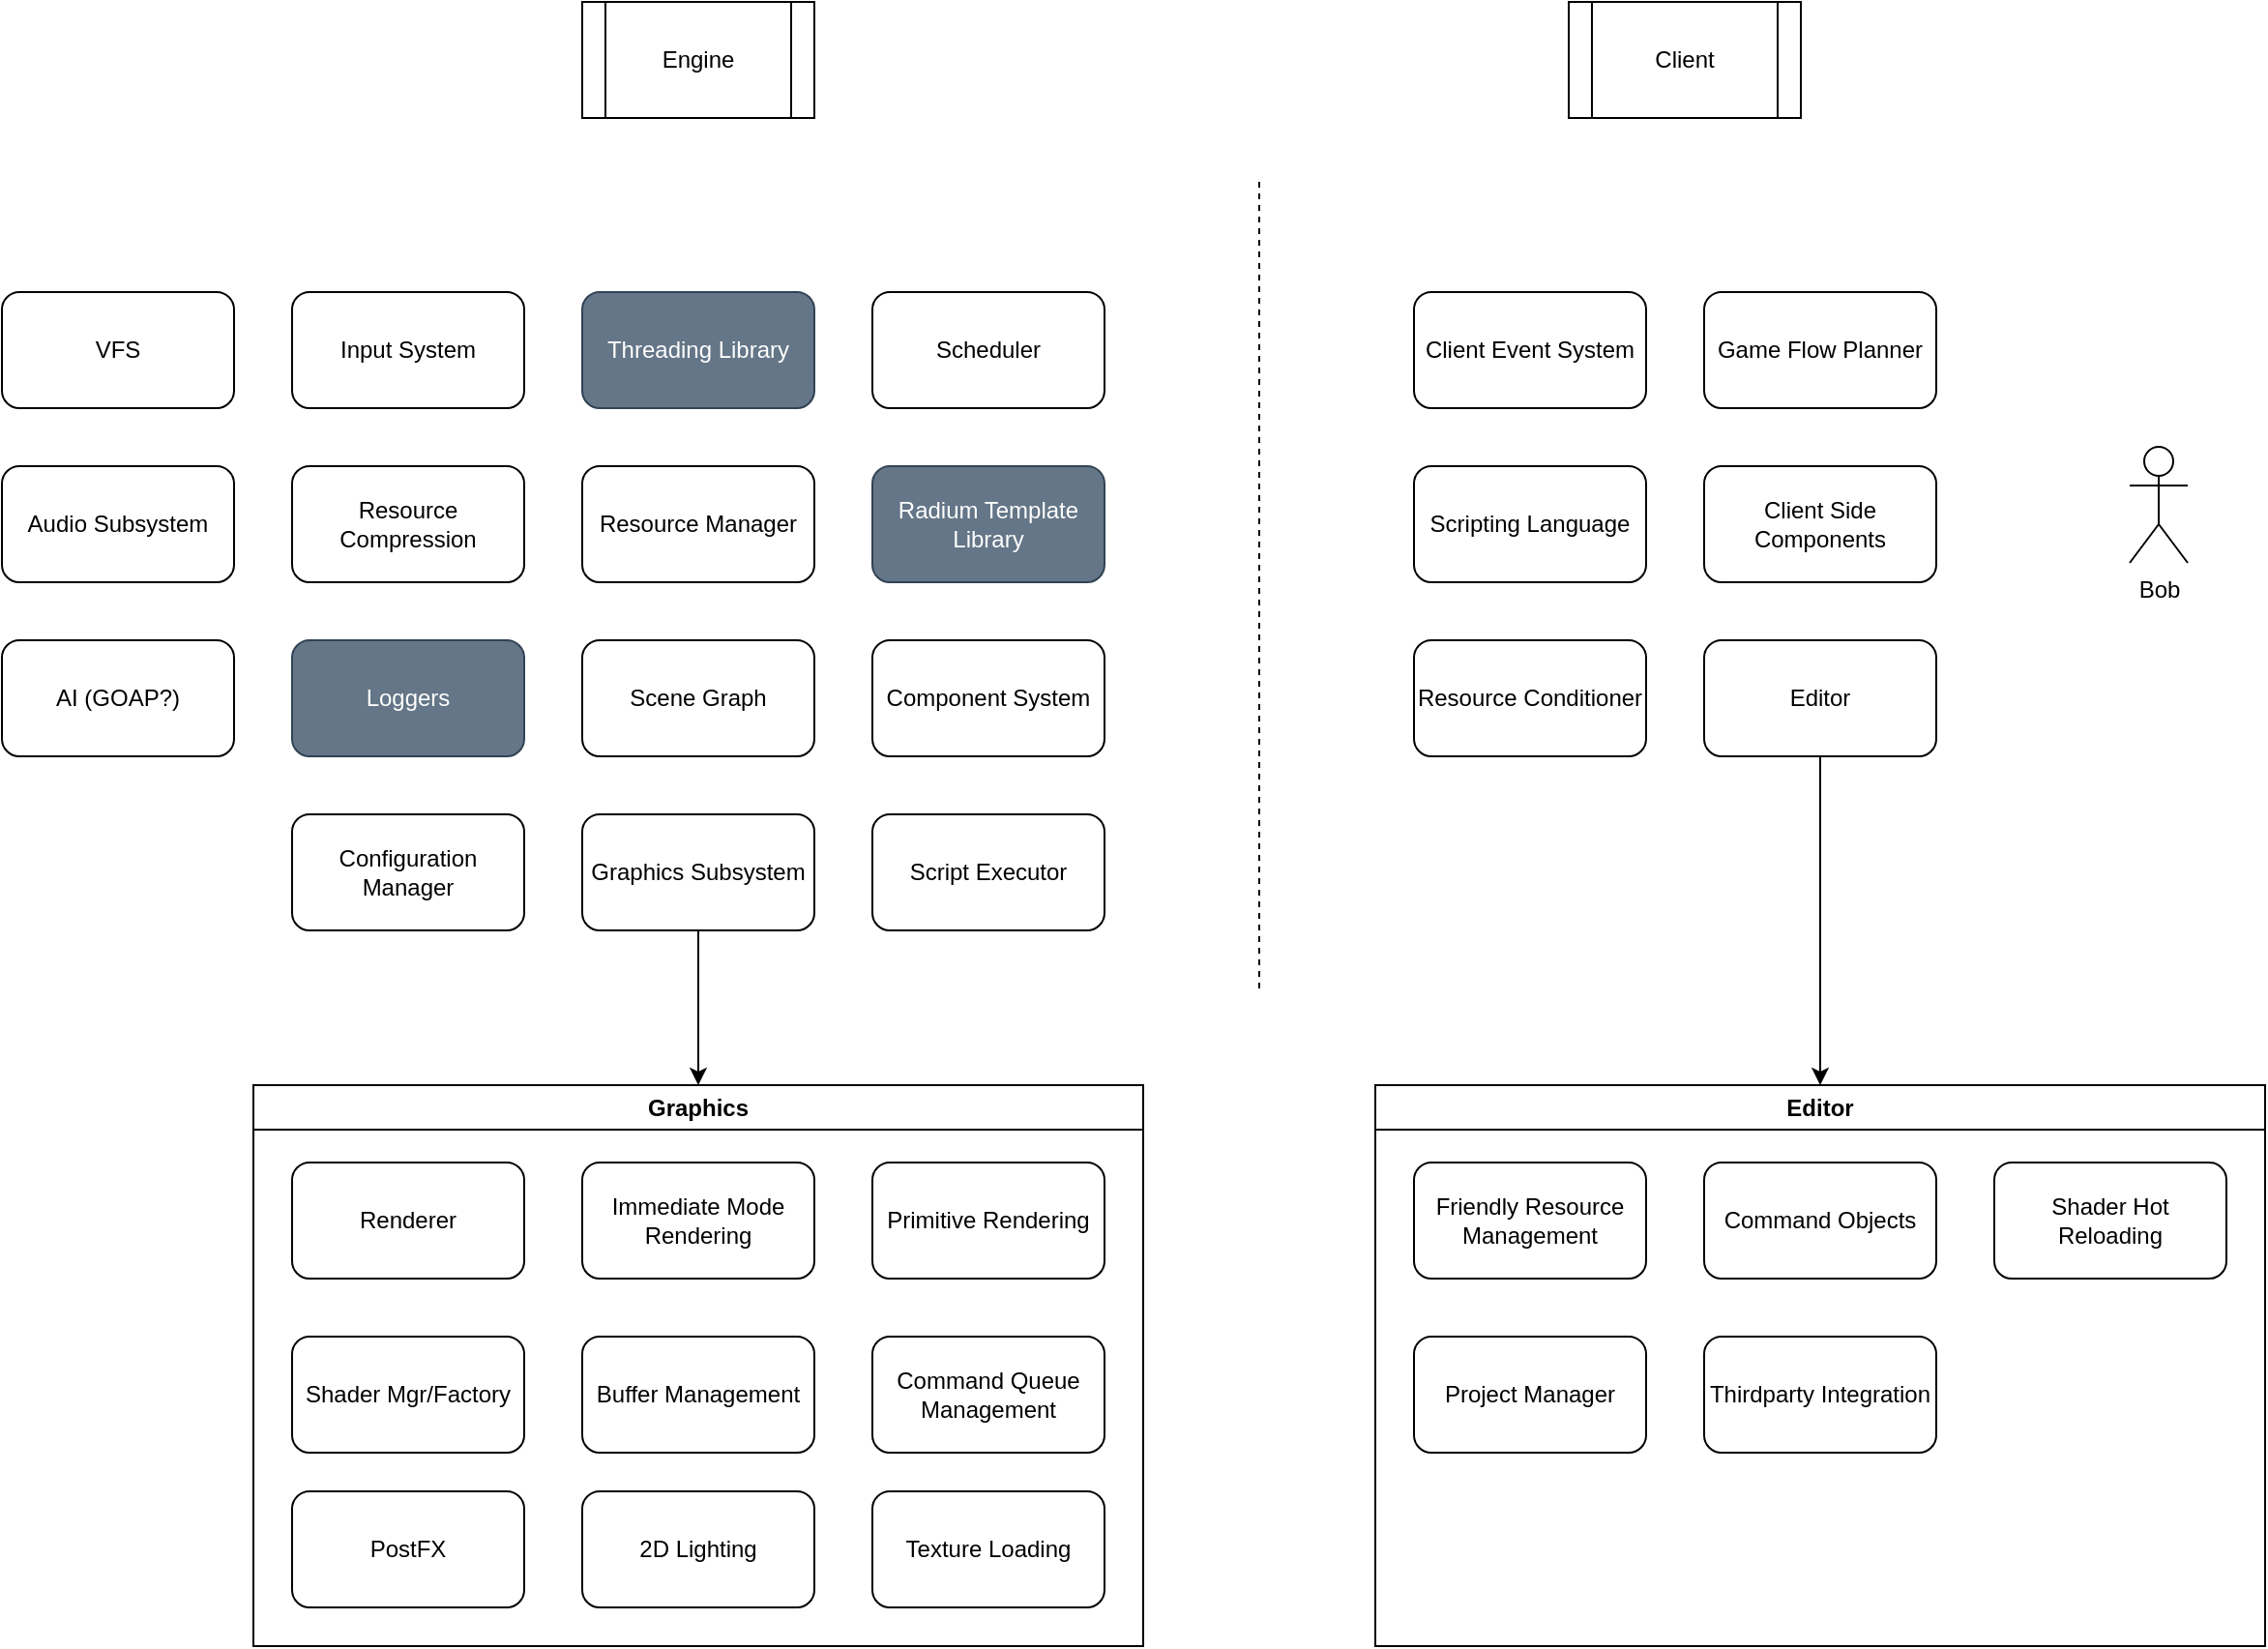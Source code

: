 <mxfile version="22.1.2" type="device">
  <diagram name="Page-1" id="1lEP1IIEI1IEOt1SSv0U">
    <mxGraphModel dx="1434" dy="884" grid="1" gridSize="10" guides="1" tooltips="1" connect="1" arrows="1" fold="1" page="1" pageScale="1" pageWidth="1920" pageHeight="1200" math="0" shadow="0">
      <root>
        <mxCell id="0" />
        <mxCell id="1" parent="0" />
        <mxCell id="fLiRGyFaS-s6evqgUXRu-2" value="Radium Template Library" style="rounded=1;whiteSpace=wrap;html=1;fillColor=#647687;fontColor=#ffffff;strokeColor=#314354;" parent="1" vertex="1">
          <mxGeometry x="760" y="430" width="120" height="60" as="geometry" />
        </mxCell>
        <mxCell id="VTi5xKe-jF08ThzHPc5B-1" value="Input System" style="rounded=1;whiteSpace=wrap;html=1;" vertex="1" parent="1">
          <mxGeometry x="460" y="340" width="120" height="60" as="geometry" />
        </mxCell>
        <mxCell id="VTi5xKe-jF08ThzHPc5B-2" value="Loggers" style="rounded=1;whiteSpace=wrap;html=1;glass=0;shadow=0;fillColor=#647687;fontColor=#ffffff;strokeColor=#314354;" vertex="1" parent="1">
          <mxGeometry x="460" y="520" width="120" height="60" as="geometry" />
        </mxCell>
        <mxCell id="VTi5xKe-jF08ThzHPc5B-3" value="Threading Library" style="rounded=1;whiteSpace=wrap;html=1;fillColor=#647687;fontColor=#ffffff;strokeColor=#314354;" vertex="1" parent="1">
          <mxGeometry x="610" y="340" width="120" height="60" as="geometry" />
        </mxCell>
        <mxCell id="VTi5xKe-jF08ThzHPc5B-4" value="Resource Manager" style="rounded=1;whiteSpace=wrap;html=1;" vertex="1" parent="1">
          <mxGeometry x="610" y="430" width="120" height="60" as="geometry" />
        </mxCell>
        <mxCell id="VTi5xKe-jF08ThzHPc5B-5" value="Scene Graph" style="rounded=1;whiteSpace=wrap;html=1;" vertex="1" parent="1">
          <mxGeometry x="610" y="520" width="120" height="60" as="geometry" />
        </mxCell>
        <mxCell id="VTi5xKe-jF08ThzHPc5B-6" value="Component System" style="rounded=1;whiteSpace=wrap;html=1;" vertex="1" parent="1">
          <mxGeometry x="760" y="520" width="120" height="60" as="geometry" />
        </mxCell>
        <mxCell id="VTi5xKe-jF08ThzHPc5B-25" style="edgeStyle=orthogonalEdgeStyle;rounded=0;orthogonalLoop=1;jettySize=auto;html=1;" edge="1" parent="1" source="VTi5xKe-jF08ThzHPc5B-7" target="VTi5xKe-jF08ThzHPc5B-26">
          <mxGeometry relative="1" as="geometry">
            <mxPoint x="670" y="760" as="targetPoint" />
          </mxGeometry>
        </mxCell>
        <mxCell id="VTi5xKe-jF08ThzHPc5B-7" value="Graphics Subsystem" style="rounded=1;whiteSpace=wrap;html=1;" vertex="1" parent="1">
          <mxGeometry x="610" y="610" width="120" height="60" as="geometry" />
        </mxCell>
        <mxCell id="VTi5xKe-jF08ThzHPc5B-8" value="Scheduler" style="rounded=1;whiteSpace=wrap;html=1;" vertex="1" parent="1">
          <mxGeometry x="760" y="340" width="120" height="60" as="geometry" />
        </mxCell>
        <mxCell id="VTi5xKe-jF08ThzHPc5B-12" value="Configuration Manager" style="rounded=1;whiteSpace=wrap;html=1;" vertex="1" parent="1">
          <mxGeometry x="460" y="610" width="120" height="60" as="geometry" />
        </mxCell>
        <mxCell id="VTi5xKe-jF08ThzHPc5B-13" value="Resource Compression" style="rounded=1;whiteSpace=wrap;html=1;" vertex="1" parent="1">
          <mxGeometry x="460" y="430" width="120" height="60" as="geometry" />
        </mxCell>
        <mxCell id="VTi5xKe-jF08ThzHPc5B-14" value="Script Executor" style="rounded=1;whiteSpace=wrap;html=1;" vertex="1" parent="1">
          <mxGeometry x="760" y="610" width="120" height="60" as="geometry" />
        </mxCell>
        <mxCell id="VTi5xKe-jF08ThzHPc5B-49" style="edgeStyle=orthogonalEdgeStyle;rounded=0;orthogonalLoop=1;jettySize=auto;html=1;entryX=0.5;entryY=0;entryDx=0;entryDy=0;" edge="1" parent="1" source="VTi5xKe-jF08ThzHPc5B-15" target="VTi5xKe-jF08ThzHPc5B-39">
          <mxGeometry relative="1" as="geometry" />
        </mxCell>
        <mxCell id="VTi5xKe-jF08ThzHPc5B-15" value="Editor" style="rounded=1;whiteSpace=wrap;html=1;" vertex="1" parent="1">
          <mxGeometry x="1190" y="520" width="120" height="60" as="geometry" />
        </mxCell>
        <mxCell id="VTi5xKe-jF08ThzHPc5B-16" value="" style="endArrow=none;dashed=1;html=1;rounded=0;" edge="1" parent="1">
          <mxGeometry width="50" height="50" relative="1" as="geometry">
            <mxPoint x="960" y="700" as="sourcePoint" />
            <mxPoint x="960" y="280" as="targetPoint" />
          </mxGeometry>
        </mxCell>
        <mxCell id="VTi5xKe-jF08ThzHPc5B-17" value="Engine" style="shape=process;whiteSpace=wrap;html=1;backgroundOutline=1;" vertex="1" parent="1">
          <mxGeometry x="610" y="190" width="120" height="60" as="geometry" />
        </mxCell>
        <mxCell id="VTi5xKe-jF08ThzHPc5B-18" value="Client" style="shape=process;whiteSpace=wrap;html=1;backgroundOutline=1;" vertex="1" parent="1">
          <mxGeometry x="1120" y="190" width="120" height="60" as="geometry" />
        </mxCell>
        <mxCell id="VTi5xKe-jF08ThzHPc5B-19" value="Scripting Language" style="rounded=1;whiteSpace=wrap;html=1;" vertex="1" parent="1">
          <mxGeometry x="1040" y="430" width="120" height="60" as="geometry" />
        </mxCell>
        <mxCell id="VTi5xKe-jF08ThzHPc5B-20" value="Resource Conditioner" style="rounded=1;whiteSpace=wrap;html=1;" vertex="1" parent="1">
          <mxGeometry x="1040" y="520" width="120" height="60" as="geometry" />
        </mxCell>
        <mxCell id="VTi5xKe-jF08ThzHPc5B-21" value="Client Event System" style="rounded=1;whiteSpace=wrap;html=1;" vertex="1" parent="1">
          <mxGeometry x="1040" y="340" width="120" height="60" as="geometry" />
        </mxCell>
        <mxCell id="VTi5xKe-jF08ThzHPc5B-22" value="Game Flow Planner" style="rounded=1;whiteSpace=wrap;html=1;" vertex="1" parent="1">
          <mxGeometry x="1190" y="340" width="120" height="60" as="geometry" />
        </mxCell>
        <mxCell id="VTi5xKe-jF08ThzHPc5B-23" value="Client Side Components" style="rounded=1;whiteSpace=wrap;html=1;" vertex="1" parent="1">
          <mxGeometry x="1190" y="430" width="120" height="60" as="geometry" />
        </mxCell>
        <mxCell id="VTi5xKe-jF08ThzHPc5B-26" value="Graphics" style="swimlane;whiteSpace=wrap;html=1;" vertex="1" parent="1">
          <mxGeometry x="440" y="750" width="460" height="290" as="geometry" />
        </mxCell>
        <mxCell id="VTi5xKe-jF08ThzHPc5B-27" value="Renderer" style="rounded=1;whiteSpace=wrap;html=1;" vertex="1" parent="VTi5xKe-jF08ThzHPc5B-26">
          <mxGeometry x="20" y="40" width="120" height="60" as="geometry" />
        </mxCell>
        <mxCell id="VTi5xKe-jF08ThzHPc5B-28" value="Immediate Mode Rendering" style="rounded=1;whiteSpace=wrap;html=1;" vertex="1" parent="VTi5xKe-jF08ThzHPc5B-26">
          <mxGeometry x="170" y="40" width="120" height="60" as="geometry" />
        </mxCell>
        <mxCell id="VTi5xKe-jF08ThzHPc5B-29" value="Primitive Rendering" style="rounded=1;whiteSpace=wrap;html=1;" vertex="1" parent="VTi5xKe-jF08ThzHPc5B-26">
          <mxGeometry x="320" y="40" width="120" height="60" as="geometry" />
        </mxCell>
        <mxCell id="VTi5xKe-jF08ThzHPc5B-30" value="Shader Mgr/Factory" style="rounded=1;whiteSpace=wrap;html=1;" vertex="1" parent="VTi5xKe-jF08ThzHPc5B-26">
          <mxGeometry x="20" y="130" width="120" height="60" as="geometry" />
        </mxCell>
        <mxCell id="VTi5xKe-jF08ThzHPc5B-31" value="Buffer Management" style="rounded=1;whiteSpace=wrap;html=1;" vertex="1" parent="VTi5xKe-jF08ThzHPc5B-26">
          <mxGeometry x="170" y="130" width="120" height="60" as="geometry" />
        </mxCell>
        <mxCell id="VTi5xKe-jF08ThzHPc5B-33" value="Command Queue Management" style="rounded=1;whiteSpace=wrap;html=1;" vertex="1" parent="VTi5xKe-jF08ThzHPc5B-26">
          <mxGeometry x="320" y="130" width="120" height="60" as="geometry" />
        </mxCell>
        <mxCell id="VTi5xKe-jF08ThzHPc5B-34" value="PostFX" style="rounded=1;whiteSpace=wrap;html=1;" vertex="1" parent="VTi5xKe-jF08ThzHPc5B-26">
          <mxGeometry x="20" y="210" width="120" height="60" as="geometry" />
        </mxCell>
        <mxCell id="VTi5xKe-jF08ThzHPc5B-35" value="2D Lighting" style="rounded=1;whiteSpace=wrap;html=1;" vertex="1" parent="VTi5xKe-jF08ThzHPc5B-26">
          <mxGeometry x="170" y="210" width="120" height="60" as="geometry" />
        </mxCell>
        <mxCell id="VTi5xKe-jF08ThzHPc5B-36" value="Texture Loading" style="rounded=1;whiteSpace=wrap;html=1;" vertex="1" parent="VTi5xKe-jF08ThzHPc5B-26">
          <mxGeometry x="320" y="210" width="120" height="60" as="geometry" />
        </mxCell>
        <mxCell id="VTi5xKe-jF08ThzHPc5B-39" value="Editor" style="swimlane;whiteSpace=wrap;html=1;" vertex="1" parent="1">
          <mxGeometry x="1020" y="750" width="460" height="290" as="geometry" />
        </mxCell>
        <mxCell id="VTi5xKe-jF08ThzHPc5B-50" value="Friendly Resource Management" style="rounded=1;whiteSpace=wrap;html=1;" vertex="1" parent="VTi5xKe-jF08ThzHPc5B-39">
          <mxGeometry x="20" y="40" width="120" height="60" as="geometry" />
        </mxCell>
        <mxCell id="VTi5xKe-jF08ThzHPc5B-51" value="Command Objects" style="rounded=1;whiteSpace=wrap;html=1;" vertex="1" parent="VTi5xKe-jF08ThzHPc5B-39">
          <mxGeometry x="170" y="40" width="120" height="60" as="geometry" />
        </mxCell>
        <mxCell id="VTi5xKe-jF08ThzHPc5B-52" value="Shader Hot Reloading" style="rounded=1;whiteSpace=wrap;html=1;" vertex="1" parent="VTi5xKe-jF08ThzHPc5B-39">
          <mxGeometry x="320" y="40" width="120" height="60" as="geometry" />
        </mxCell>
        <mxCell id="VTi5xKe-jF08ThzHPc5B-53" value="Project Manager" style="rounded=1;whiteSpace=wrap;html=1;" vertex="1" parent="VTi5xKe-jF08ThzHPc5B-39">
          <mxGeometry x="20" y="130" width="120" height="60" as="geometry" />
        </mxCell>
        <mxCell id="VTi5xKe-jF08ThzHPc5B-54" value="Thirdparty Integration" style="rounded=1;whiteSpace=wrap;html=1;" vertex="1" parent="VTi5xKe-jF08ThzHPc5B-39">
          <mxGeometry x="170" y="130" width="120" height="60" as="geometry" />
        </mxCell>
        <mxCell id="VTi5xKe-jF08ThzHPc5B-55" value="VFS" style="rounded=1;whiteSpace=wrap;html=1;" vertex="1" parent="1">
          <mxGeometry x="310" y="340" width="120" height="60" as="geometry" />
        </mxCell>
        <mxCell id="VTi5xKe-jF08ThzHPc5B-56" value="Audio Subsystem" style="rounded=1;whiteSpace=wrap;html=1;" vertex="1" parent="1">
          <mxGeometry x="310" y="430" width="120" height="60" as="geometry" />
        </mxCell>
        <mxCell id="VTi5xKe-jF08ThzHPc5B-57" value="AI (GOAP?)" style="rounded=1;whiteSpace=wrap;html=1;" vertex="1" parent="1">
          <mxGeometry x="310" y="520" width="120" height="60" as="geometry" />
        </mxCell>
        <mxCell id="VTi5xKe-jF08ThzHPc5B-58" value="Bob" style="shape=umlActor;verticalLabelPosition=bottom;verticalAlign=top;html=1;outlineConnect=0;" vertex="1" parent="1">
          <mxGeometry x="1410" y="420" width="30" height="60" as="geometry" />
        </mxCell>
      </root>
    </mxGraphModel>
  </diagram>
</mxfile>
